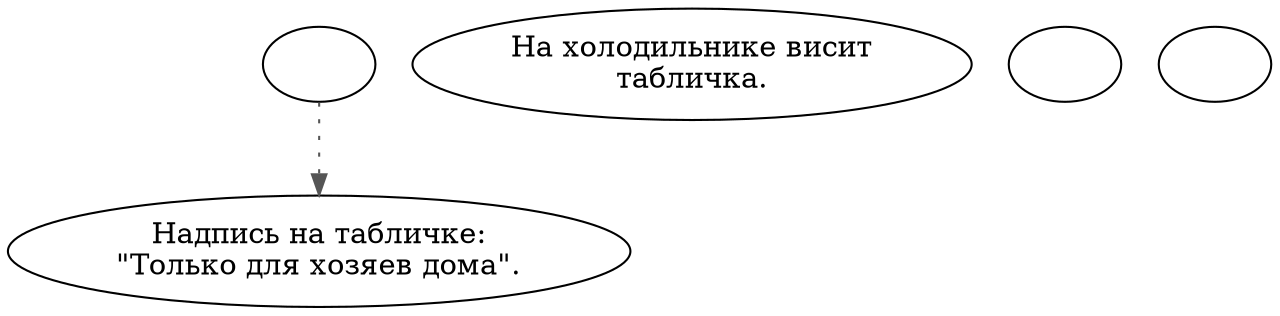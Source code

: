 digraph crashbox {
  "start" [style=filled       fillcolor="#FFFFFF"       color="#000000"]
  "start" -> "description_p_proc" [style=dotted color="#555555"]
  "start" [label=""]
  "description_p_proc" [style=filled       fillcolor="#FFFFFF"       color="#000000"]
  "description_p_proc" [label="Надпись на табличке:\n\"Только для хозяев дома\"."]
  "look_at_p_proc" [style=filled       fillcolor="#FFFFFF"       color="#000000"]
  "look_at_p_proc" [label="На холодильнике висит\nтабличка."]
  "use_p_proc" [style=filled       fillcolor="#FFFFFF"       color="#000000"]
  "use_p_proc" [label=""]
  "use_skill_on_p_proc" [style=filled       fillcolor="#FFFFFF"       color="#000000"]
  "use_skill_on_p_proc" [label=""]
}